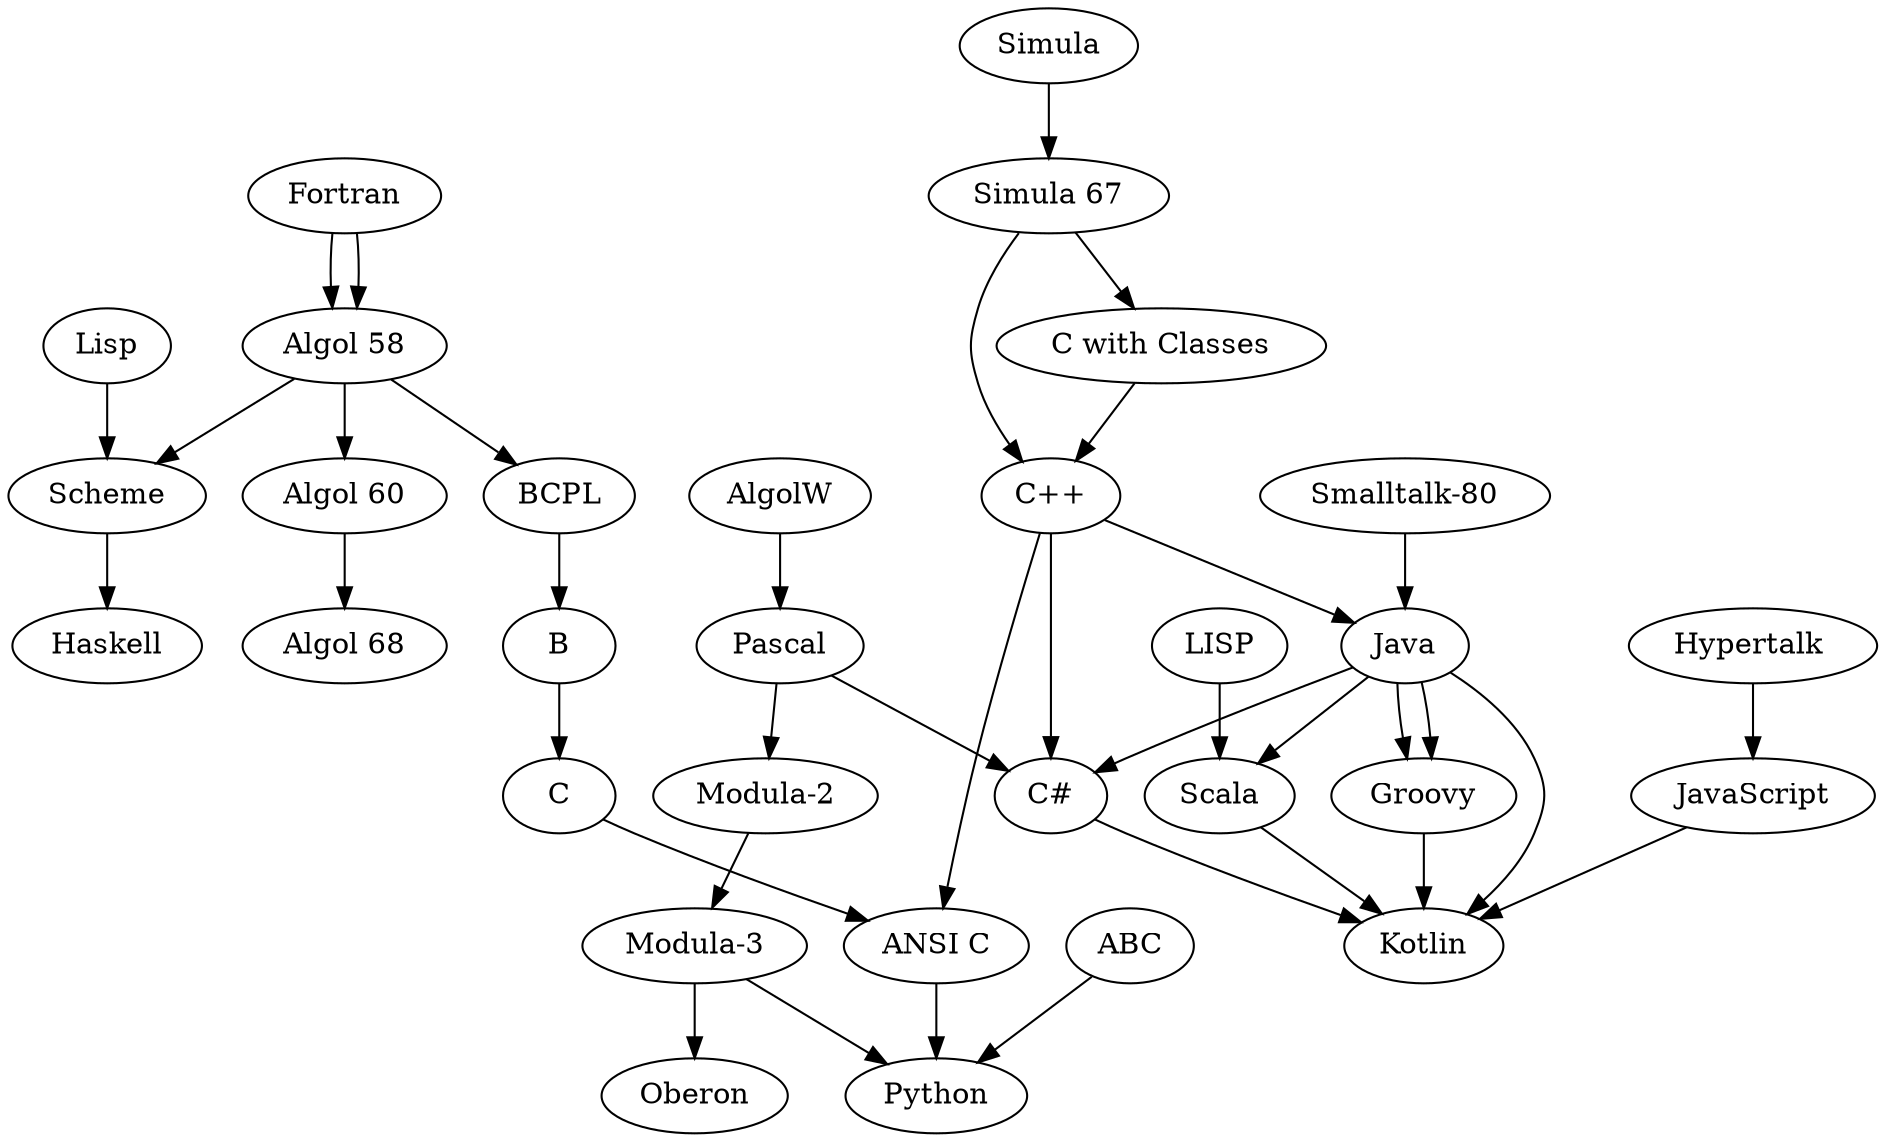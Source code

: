 digraph PLDEP {
	"Java" -> "Kotlin";
	"C#" -> "Kotlin";
	"JavaScript" -> "Kotlin";
	"Scala" -> "Kotlin";
	"Groovy" -> "Kotlin";
	"Java" -> "Groovy";
	"Hypertalk " -> "JavaScript";
	"C++" -> "Java";
	"Smalltalk-80" -> "Java";
	"C++" -> "C#";
	"Java" -> "C#";
	"Pascal" -> "C#";
	"C with Classes" -> "C++";
	"Simula 67" -> "C++";
	"B" -> "C";
	"C" -> "ANSI C";
	"C++" -> "ANSI C";
	"BCPL" -> "B";
	"Algol 58" -> "BCPL";
	"Java" -> "Scala";
	"LISP" -> "Scala";
	"Java" -> "Groovy";
	"Simula" -> "Simula 67";
	"Simula 67" -> "C with Classes";
	"Fortran" -> "Algol 58";
	"Modula-3" -> "Python";
	"ANSI C" -> "Python";
	"ABC" -> "Python";
	"Scheme" -> "Haskell";
	"Lisp" -> "Scheme";
	"Algol 58" -> "Scheme";
	"AlgolW" -> "Pascal";
	"Pascal" -> "Modula-2";
	"Modula-2" -> "Modula-3";
	"Modula-3" -> "Oberon";
	"Algol 60" -> "Algol 68";
	"Algol 58" -> "Algol 60";
	"Fortran" -> "Algol 58";
}

